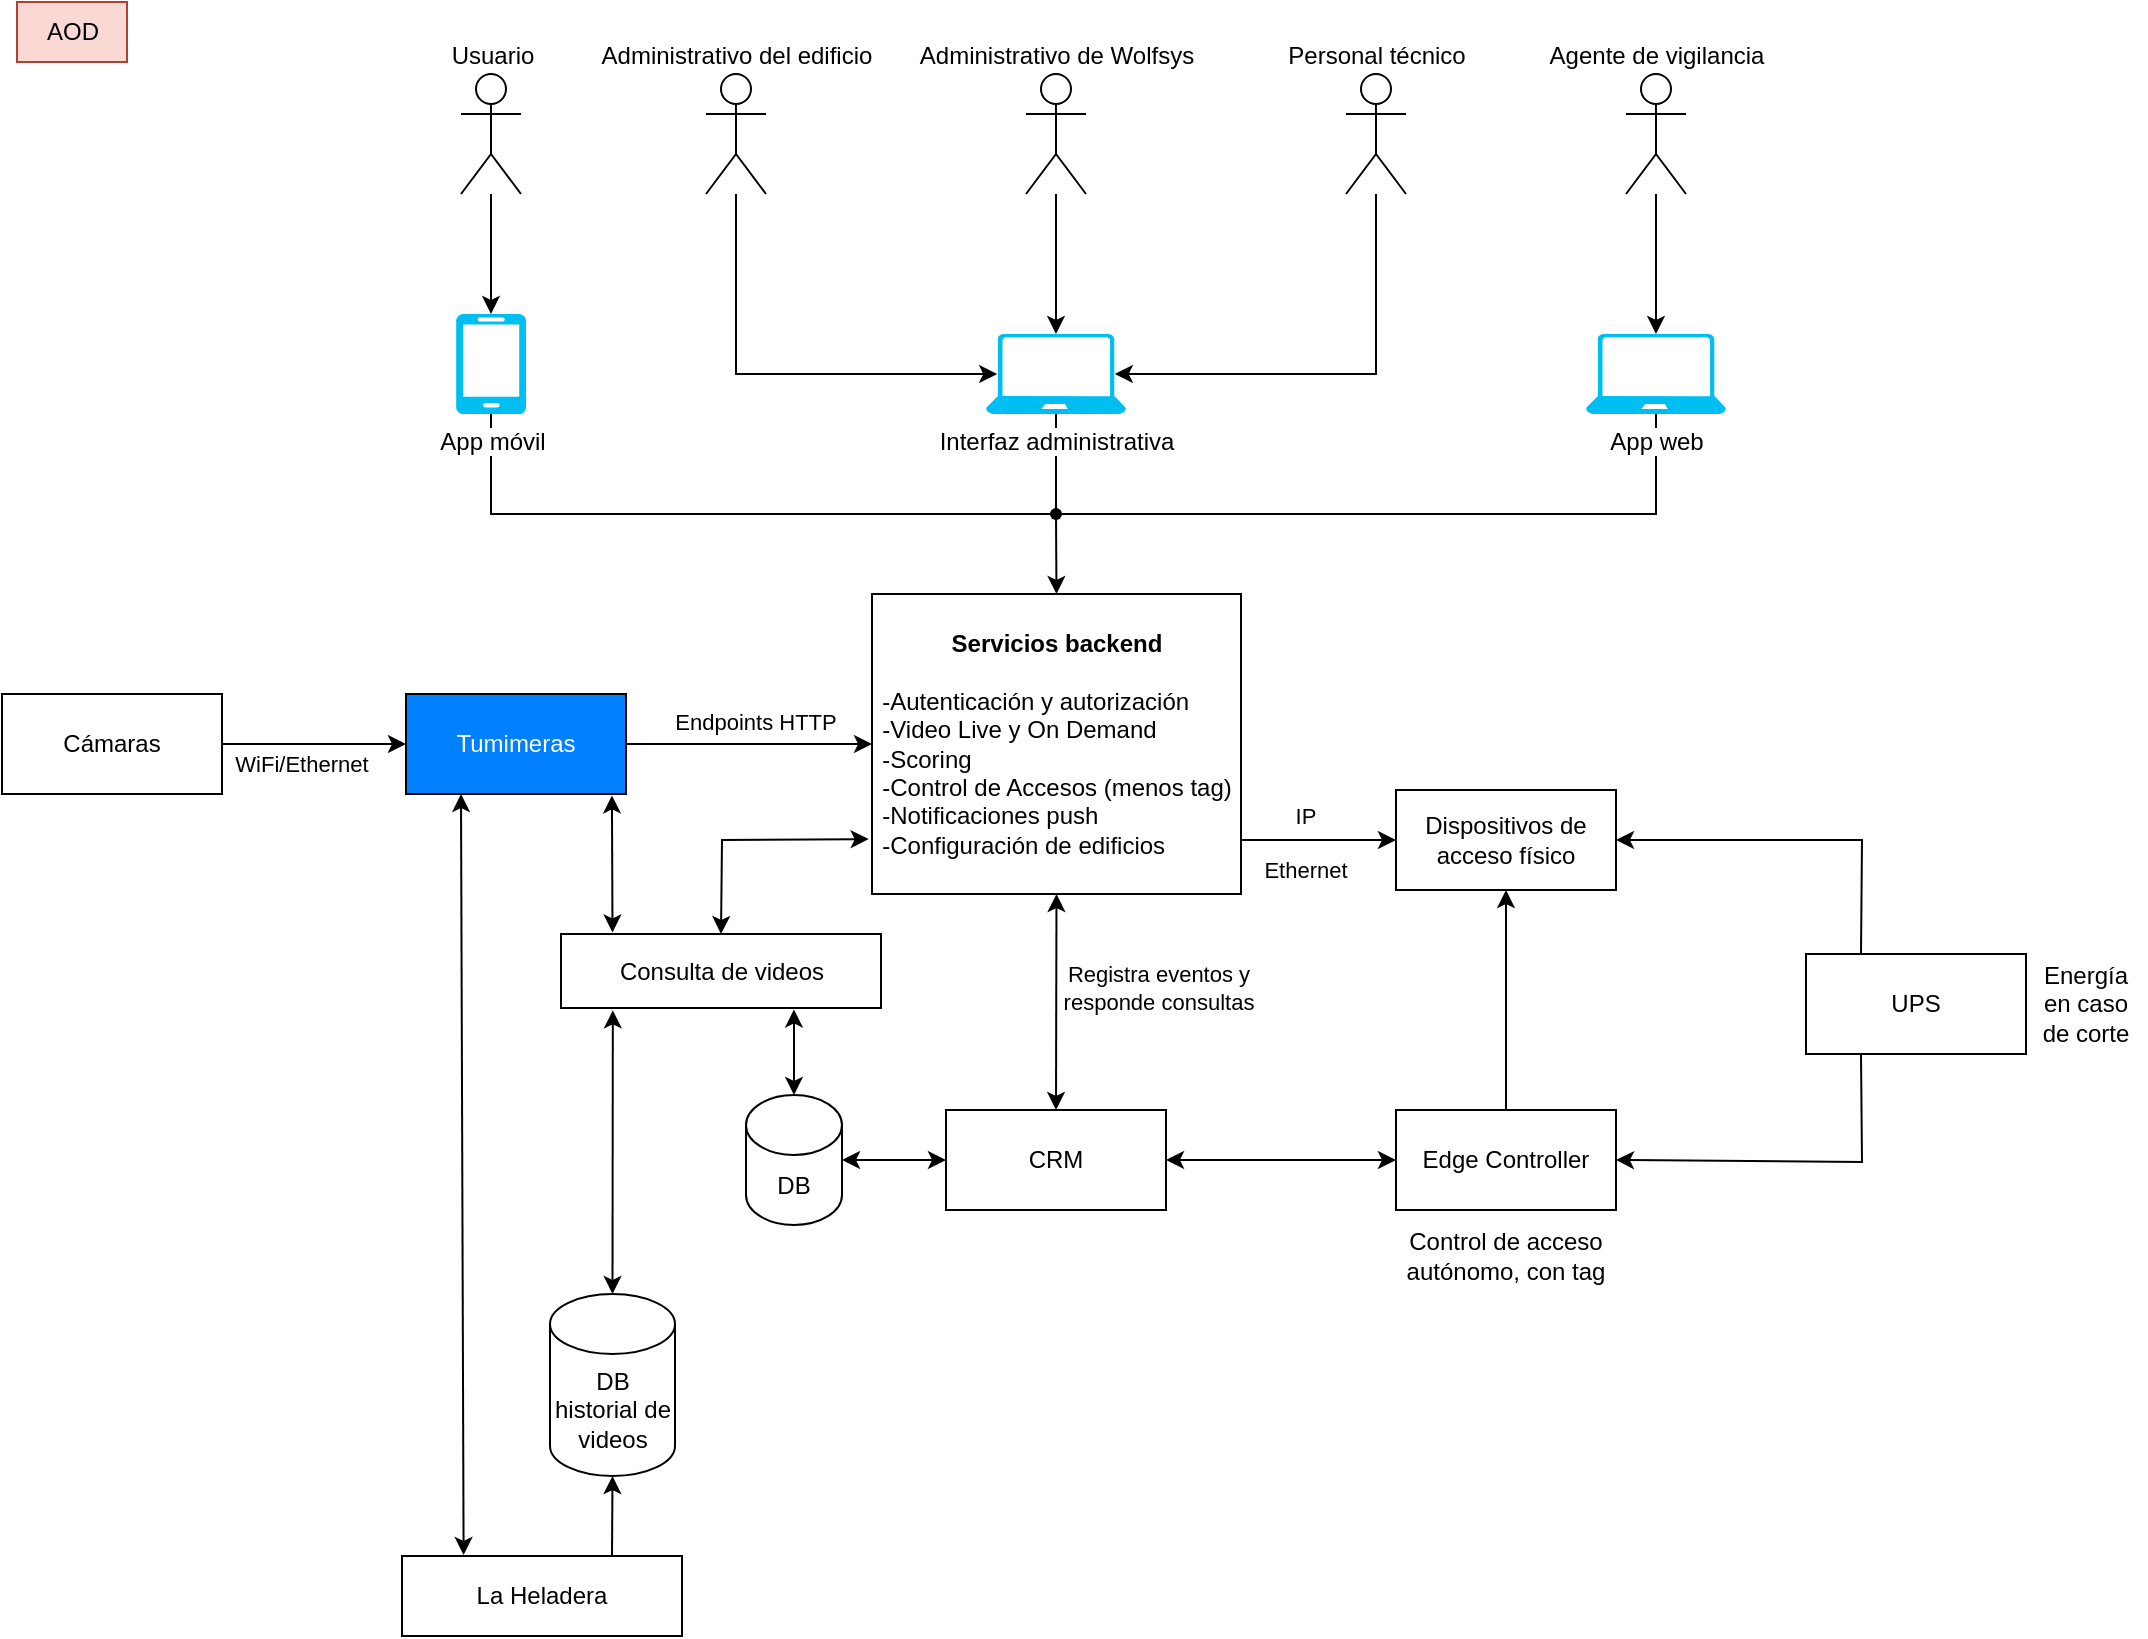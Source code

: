 <mxfile version="27.1.4">
  <diagram name="Page-1" id="A_d-Qr13XHkfKN404QjA">
    <mxGraphModel dx="1188" dy="686" grid="1" gridSize="10" guides="1" tooltips="1" connect="1" arrows="1" fold="1" page="1" pageScale="1" pageWidth="1169" pageHeight="827" math="0" shadow="0">
      <root>
        <mxCell id="0" />
        <mxCell id="1" parent="0" />
        <mxCell id="2USoUXH-JXkQr2h2Ghpu-1" value="Usuario" style="shape=umlActor;verticalLabelPosition=top;verticalAlign=bottom;html=1;align=center;labelPosition=center;" parent="1" vertex="1">
          <mxGeometry x="229.5" y="46" width="30" height="60" as="geometry" />
        </mxCell>
        <mxCell id="2USoUXH-JXkQr2h2Ghpu-6" value="Administrativo del edificio" style="shape=umlActor;verticalLabelPosition=top;verticalAlign=bottom;html=1;labelPosition=center;align=center;" parent="1" vertex="1">
          <mxGeometry x="352" y="46" width="30" height="60" as="geometry" />
        </mxCell>
        <mxCell id="2USoUXH-JXkQr2h2Ghpu-23" style="edgeStyle=orthogonalEdgeStyle;rounded=0;orthogonalLoop=1;jettySize=auto;html=1;" parent="1" source="2USoUXH-JXkQr2h2Ghpu-7" target="2USoUXH-JXkQr2h2Ghpu-17" edge="1">
          <mxGeometry relative="1" as="geometry" />
        </mxCell>
        <mxCell id="2USoUXH-JXkQr2h2Ghpu-7" value="Agente de vigilancia" style="shape=umlActor;verticalLabelPosition=top;verticalAlign=bottom;html=1;labelPosition=center;align=center;" parent="1" vertex="1">
          <mxGeometry x="812" y="46" width="30" height="60" as="geometry" />
        </mxCell>
        <mxCell id="2USoUXH-JXkQr2h2Ghpu-8" value="Personal técnico" style="shape=umlActor;verticalLabelPosition=top;verticalAlign=bottom;html=1;labelPosition=center;align=center;" parent="1" vertex="1">
          <mxGeometry x="672" y="46" width="30" height="60" as="geometry" />
        </mxCell>
        <mxCell id="2USoUXH-JXkQr2h2Ghpu-12" value="Administrativo de Wolfsys" style="shape=umlActor;verticalLabelPosition=top;verticalAlign=bottom;html=1;labelPosition=center;align=center;" parent="1" vertex="1">
          <mxGeometry x="512" y="46" width="30" height="60" as="geometry" />
        </mxCell>
        <mxCell id="2USoUXH-JXkQr2h2Ghpu-37" style="edgeStyle=orthogonalEdgeStyle;rounded=0;orthogonalLoop=1;jettySize=auto;html=1;entryX=0.397;entryY=0.553;entryDx=0;entryDy=0;entryPerimeter=0;endArrow=none;startFill=0;" parent="1" source="2USoUXH-JXkQr2h2Ghpu-14" target="_ZhD5MY3oaE8I9x_8OGQ-15" edge="1">
          <mxGeometry relative="1" as="geometry">
            <Array as="points">
              <mxPoint x="245" y="266" />
            </Array>
          </mxGeometry>
        </mxCell>
        <mxCell id="2USoUXH-JXkQr2h2Ghpu-14" value="App móvil" style="verticalLabelPosition=bottom;html=1;verticalAlign=top;align=center;strokeColor=none;fillColor=#00BEF2;shape=mxgraph.azure.mobile;pointerEvents=1;labelBackgroundColor=default;" parent="1" vertex="1">
          <mxGeometry x="227" y="166" width="35" height="50" as="geometry" />
        </mxCell>
        <mxCell id="2USoUXH-JXkQr2h2Ghpu-26" style="edgeStyle=orthogonalEdgeStyle;rounded=0;orthogonalLoop=1;jettySize=auto;html=1;entryX=0.497;entryY=0.36;entryDx=0;entryDy=0;entryPerimeter=0;endArrow=none;startFill=0;" parent="1" source="2USoUXH-JXkQr2h2Ghpu-15" target="_ZhD5MY3oaE8I9x_8OGQ-15" edge="1">
          <mxGeometry relative="1" as="geometry">
            <mxPoint x="527" y="356" as="targetPoint" />
          </mxGeometry>
        </mxCell>
        <mxCell id="2USoUXH-JXkQr2h2Ghpu-15" value="Interfaz administrativa" style="verticalLabelPosition=bottom;html=1;verticalAlign=top;align=center;strokeColor=none;fillColor=#00BEF2;shape=mxgraph.azure.laptop;pointerEvents=1;labelBackgroundColor=default;" parent="1" vertex="1">
          <mxGeometry x="492" y="176" width="70" height="40" as="geometry" />
        </mxCell>
        <mxCell id="2USoUXH-JXkQr2h2Ghpu-36" style="edgeStyle=orthogonalEdgeStyle;rounded=0;orthogonalLoop=1;jettySize=auto;html=1;entryX=0.61;entryY=0.567;entryDx=0;entryDy=0;entryPerimeter=0;endArrow=none;startFill=0;" parent="1" source="2USoUXH-JXkQr2h2Ghpu-17" target="_ZhD5MY3oaE8I9x_8OGQ-15" edge="1">
          <mxGeometry relative="1" as="geometry">
            <Array as="points">
              <mxPoint x="827" y="266" />
            </Array>
          </mxGeometry>
        </mxCell>
        <mxCell id="2USoUXH-JXkQr2h2Ghpu-17" value="App web" style="verticalLabelPosition=bottom;html=1;verticalAlign=top;align=center;strokeColor=none;fillColor=#00BEF2;shape=mxgraph.azure.laptop;pointerEvents=1;labelBackgroundColor=default;" parent="1" vertex="1">
          <mxGeometry x="792" y="176" width="70" height="40" as="geometry" />
        </mxCell>
        <mxCell id="2USoUXH-JXkQr2h2Ghpu-19" style="rounded=0;orthogonalLoop=1;jettySize=auto;html=1;entryX=0.5;entryY=0;entryDx=0;entryDy=0;entryPerimeter=0;" parent="1" source="2USoUXH-JXkQr2h2Ghpu-1" target="2USoUXH-JXkQr2h2Ghpu-14" edge="1">
          <mxGeometry relative="1" as="geometry" />
        </mxCell>
        <mxCell id="2USoUXH-JXkQr2h2Ghpu-21" style="rounded=0;orthogonalLoop=1;jettySize=auto;html=1;entryX=0.5;entryY=0;entryDx=0;entryDy=0;entryPerimeter=0;" parent="1" source="2USoUXH-JXkQr2h2Ghpu-12" target="2USoUXH-JXkQr2h2Ghpu-15" edge="1">
          <mxGeometry relative="1" as="geometry" />
        </mxCell>
        <mxCell id="2USoUXH-JXkQr2h2Ghpu-22" style="rounded=0;orthogonalLoop=1;jettySize=auto;html=1;entryX=0.92;entryY=0.5;entryDx=0;entryDy=0;entryPerimeter=0;" parent="1" source="2USoUXH-JXkQr2h2Ghpu-8" target="2USoUXH-JXkQr2h2Ghpu-15" edge="1">
          <mxGeometry relative="1" as="geometry">
            <Array as="points">
              <mxPoint x="687" y="196" />
            </Array>
          </mxGeometry>
        </mxCell>
        <mxCell id="2USoUXH-JXkQr2h2Ghpu-24" style="rounded=0;orthogonalLoop=1;jettySize=auto;html=1;entryX=0.08;entryY=0.5;entryDx=0;entryDy=0;entryPerimeter=0;" parent="1" source="2USoUXH-JXkQr2h2Ghpu-6" target="2USoUXH-JXkQr2h2Ghpu-15" edge="1">
          <mxGeometry relative="1" as="geometry">
            <Array as="points">
              <mxPoint x="367" y="196" />
            </Array>
          </mxGeometry>
        </mxCell>
        <mxCell id="2USoUXH-JXkQr2h2Ghpu-66" style="rounded=0;orthogonalLoop=1;jettySize=auto;html=1;exitX=0.5;exitY=1;exitDx=0;exitDy=0;entryX=0.5;entryY=0;entryDx=0;entryDy=0;startArrow=classic;startFill=1;" parent="1" source="2USoUXH-JXkQr2h2Ghpu-35" target="2USoUXH-JXkQr2h2Ghpu-60" edge="1">
          <mxGeometry relative="1" as="geometry" />
        </mxCell>
        <mxCell id="2USoUXH-JXkQr2h2Ghpu-35" value="&lt;b&gt;Servicios backend&lt;/b&gt;&lt;div&gt;&lt;b&gt;&lt;br&gt;&lt;/b&gt;&lt;div style=&quot;text-align: left;&quot;&gt;-Autenticación y autorización&lt;/div&gt;&lt;div style=&quot;text-align: left;&quot;&gt;-&lt;span style=&quot;background-color: transparent; color: light-dark(rgb(0, 0, 0), rgb(255, 255, 255));&quot;&gt;Video Live y On Demand&lt;/span&gt;&lt;span style=&quot;background-color: transparent; color: light-dark(rgb(0, 0, 0), rgb(255, 255, 255));&quot;&gt;&amp;nbsp;&lt;/span&gt;&lt;/div&gt;&lt;div style=&quot;text-align: left;&quot;&gt;&lt;span style=&quot;background-color: transparent; color: light-dark(rgb(0, 0, 0), rgb(255, 255, 255));&quot;&gt;-Scoring&lt;/span&gt;&lt;/div&gt;&lt;div style=&quot;text-align: left;&quot;&gt;&lt;span style=&quot;background-color: transparent; color: light-dark(rgb(0, 0, 0), rgb(255, 255, 255));&quot;&gt;-Control de Accesos (menos tag)&lt;/span&gt;&lt;/div&gt;&lt;div style=&quot;text-align: left;&quot;&gt;&lt;span style=&quot;background-color: transparent; color: light-dark(rgb(0, 0, 0), rgb(255, 255, 255));&quot;&gt;-Notificaciones&lt;/span&gt;&lt;span style=&quot;background-color: transparent; color: light-dark(rgb(0, 0, 0), rgb(255, 255, 255));&quot;&gt;&amp;nbsp;push&lt;/span&gt;&lt;/div&gt;&lt;div style=&quot;text-align: left;&quot;&gt;&lt;span style=&quot;background-color: transparent; color: light-dark(rgb(0, 0, 0), rgb(255, 255, 255));&quot;&gt;-Configuración&lt;/span&gt;&lt;span style=&quot;background-color: transparent; color: light-dark(rgb(0, 0, 0), rgb(255, 255, 255));&quot; class=&quot;Apple-converted-space&quot;&gt;&amp;nbsp;de edificios&lt;/span&gt;&lt;/div&gt;&lt;/div&gt;" style="html=1;whiteSpace=wrap;" parent="1" vertex="1">
          <mxGeometry x="435" y="306" width="184.5" height="150" as="geometry" />
        </mxCell>
        <mxCell id="2USoUXH-JXkQr2h2Ghpu-49" style="rounded=0;orthogonalLoop=1;jettySize=auto;html=1;entryX=0.5;entryY=1;entryDx=0;entryDy=0;" parent="1" source="2USoUXH-JXkQr2h2Ghpu-39" target="2USoUXH-JXkQr2h2Ghpu-42" edge="1">
          <mxGeometry relative="1" as="geometry" />
        </mxCell>
        <mxCell id="2USoUXH-JXkQr2h2Ghpu-39" value="Edge Controller" style="html=1;whiteSpace=wrap;" parent="1" vertex="1">
          <mxGeometry x="697" y="564" width="110" height="50" as="geometry" />
        </mxCell>
        <mxCell id="2USoUXH-JXkQr2h2Ghpu-64" style="rounded=0;orthogonalLoop=1;jettySize=auto;html=1;exitX=1;exitY=0.5;exitDx=0;exitDy=0;entryX=0;entryY=0.5;entryDx=0;entryDy=0;" parent="1" source="2USoUXH-JXkQr2h2Ghpu-40" target="2USoUXH-JXkQr2h2Ghpu-35" edge="1">
          <mxGeometry relative="1" as="geometry" />
        </mxCell>
        <mxCell id="2USoUXH-JXkQr2h2Ghpu-40" value="Tumimeras" style="html=1;whiteSpace=wrap;labelBackgroundColor=none;fontColor=light-dark(#ffffff, #ededed);fillColor=#007FFF;" parent="1" vertex="1">
          <mxGeometry x="202" y="356" width="110" height="50" as="geometry" />
        </mxCell>
        <mxCell id="2USoUXH-JXkQr2h2Ghpu-58" style="rounded=0;orthogonalLoop=1;jettySize=auto;html=1;exitX=1;exitY=0.5;exitDx=0;exitDy=0;entryX=0;entryY=0.5;entryDx=0;entryDy=0;" parent="1" source="2USoUXH-JXkQr2h2Ghpu-41" target="2USoUXH-JXkQr2h2Ghpu-40" edge="1">
          <mxGeometry relative="1" as="geometry" />
        </mxCell>
        <mxCell id="2USoUXH-JXkQr2h2Ghpu-41" value="Cámaras" style="html=1;whiteSpace=wrap;" parent="1" vertex="1">
          <mxGeometry y="356" width="110" height="50" as="geometry" />
        </mxCell>
        <mxCell id="2USoUXH-JXkQr2h2Ghpu-42" value="Dispositivos de acceso físico" style="html=1;whiteSpace=wrap;" parent="1" vertex="1">
          <mxGeometry x="697" y="404" width="110" height="50" as="geometry" />
        </mxCell>
        <mxCell id="2USoUXH-JXkQr2h2Ghpu-45" value="DB" style="shape=cylinder3;whiteSpace=wrap;html=1;boundedLbl=1;backgroundOutline=1;size=15;" parent="1" vertex="1">
          <mxGeometry x="372" y="556.5" width="48" height="65" as="geometry" />
        </mxCell>
        <mxCell id="2USoUXH-JXkQr2h2Ghpu-55" style="rounded=0;orthogonalLoop=1;jettySize=auto;html=1;exitX=0.25;exitY=1;exitDx=0;exitDy=0;entryX=1;entryY=0.5;entryDx=0;entryDy=0;" parent="1" source="2USoUXH-JXkQr2h2Ghpu-54" target="2USoUXH-JXkQr2h2Ghpu-39" edge="1">
          <mxGeometry relative="1" as="geometry">
            <mxPoint x="929.5" y="558" as="sourcePoint" />
            <Array as="points">
              <mxPoint x="930" y="590" />
            </Array>
          </mxGeometry>
        </mxCell>
        <mxCell id="2USoUXH-JXkQr2h2Ghpu-56" style="rounded=0;orthogonalLoop=1;jettySize=auto;html=1;entryX=1;entryY=0.5;entryDx=0;entryDy=0;exitX=0.25;exitY=0;exitDx=0;exitDy=0;" parent="1" source="2USoUXH-JXkQr2h2Ghpu-54" target="2USoUXH-JXkQr2h2Ghpu-42" edge="1">
          <mxGeometry relative="1" as="geometry">
            <Array as="points">
              <mxPoint x="930" y="429" />
            </Array>
          </mxGeometry>
        </mxCell>
        <mxCell id="2USoUXH-JXkQr2h2Ghpu-54" value="UPS" style="html=1;whiteSpace=wrap;" parent="1" vertex="1">
          <mxGeometry x="902" y="486" width="110" height="50" as="geometry" />
        </mxCell>
        <mxCell id="2USoUXH-JXkQr2h2Ghpu-67" style="rounded=0;orthogonalLoop=1;jettySize=auto;html=1;exitX=1;exitY=0.5;exitDx=0;exitDy=0;entryX=0;entryY=0.5;entryDx=0;entryDy=0;startArrow=classic;startFill=1;" parent="1" source="2USoUXH-JXkQr2h2Ghpu-60" target="2USoUXH-JXkQr2h2Ghpu-39" edge="1">
          <mxGeometry relative="1" as="geometry" />
        </mxCell>
        <mxCell id="2USoUXH-JXkQr2h2Ghpu-60" value="CRM" style="html=1;whiteSpace=wrap;" parent="1" vertex="1">
          <mxGeometry x="472" y="564" width="110" height="50" as="geometry" />
        </mxCell>
        <mxCell id="2USoUXH-JXkQr2h2Ghpu-61" style="rounded=0;orthogonalLoop=1;jettySize=auto;html=1;exitX=0;exitY=0.5;exitDx=0;exitDy=0;entryX=1;entryY=0.5;entryDx=0;entryDy=0;entryPerimeter=0;startArrow=classic;startFill=1;" parent="1" source="2USoUXH-JXkQr2h2Ghpu-60" target="2USoUXH-JXkQr2h2Ghpu-45" edge="1">
          <mxGeometry relative="1" as="geometry" />
        </mxCell>
        <mxCell id="_ZhD5MY3oaE8I9x_8OGQ-1" value="AOD" style="rounded=0;whiteSpace=wrap;html=1;fillColor=#fad9d5;strokeColor=#ae4132;" parent="1" vertex="1">
          <mxGeometry x="7.5" y="10" width="55" height="30" as="geometry" />
        </mxCell>
        <mxCell id="_ZhD5MY3oaE8I9x_8OGQ-5" value="" style="endArrow=classic;html=1;rounded=0;exitX=1.001;exitY=0.82;exitDx=0;exitDy=0;exitPerimeter=0;entryX=0;entryY=0.5;entryDx=0;entryDy=0;" parent="1" source="2USoUXH-JXkQr2h2Ghpu-35" target="2USoUXH-JXkQr2h2Ghpu-42" edge="1">
          <mxGeometry width="50" height="50" relative="1" as="geometry">
            <mxPoint x="737" y="376" as="sourcePoint" />
            <mxPoint x="787" y="326" as="targetPoint" />
          </mxGeometry>
        </mxCell>
        <mxCell id="_ZhD5MY3oaE8I9x_8OGQ-6" value="Endpoints HTTP" style="text;html=1;align=center;verticalAlign=middle;whiteSpace=wrap;rounded=0;fontSize=11;" parent="1" vertex="1">
          <mxGeometry x="327" y="359" width="100" height="21" as="geometry" />
        </mxCell>
        <mxCell id="_ZhD5MY3oaE8I9x_8OGQ-7" value="" style="endArrow=classic;html=1;rounded=0;entryX=-0.009;entryY=0.817;entryDx=0;entryDy=0;entryPerimeter=0;exitX=0.5;exitY=0;exitDx=0;exitDy=0;startArrow=classic;startFill=1;" parent="1" source="_ZhD5MY3oaE8I9x_8OGQ-8" target="2USoUXH-JXkQr2h2Ghpu-35" edge="1">
          <mxGeometry width="50" height="50" relative="1" as="geometry">
            <mxPoint x="359.5" y="446" as="sourcePoint" />
            <mxPoint x="417" y="436.8" as="targetPoint" />
            <Array as="points">
              <mxPoint x="360" y="429" />
            </Array>
          </mxGeometry>
        </mxCell>
        <mxCell id="_ZhD5MY3oaE8I9x_8OGQ-8" value="Consulta de videos" style="html=1;whiteSpace=wrap;" parent="1" vertex="1">
          <mxGeometry x="279.5" y="476" width="160" height="37" as="geometry" />
        </mxCell>
        <mxCell id="_ZhD5MY3oaE8I9x_8OGQ-9" value="" style="endArrow=classic;html=1;rounded=0;exitX=0.728;exitY=1.02;exitDx=0;exitDy=0;entryX=0.5;entryY=0;entryDx=0;entryDy=0;entryPerimeter=0;startArrow=classic;startFill=1;exitPerimeter=0;endFill=1;" parent="1" source="_ZhD5MY3oaE8I9x_8OGQ-8" target="2USoUXH-JXkQr2h2Ghpu-45" edge="1">
          <mxGeometry width="50" height="50" relative="1" as="geometry">
            <mxPoint x="270" y="566" as="sourcePoint" />
            <mxPoint x="320" y="516" as="targetPoint" />
          </mxGeometry>
        </mxCell>
        <mxCell id="_ZhD5MY3oaE8I9x_8OGQ-10" value="DB historial de videos" style="shape=cylinder3;whiteSpace=wrap;html=1;boundedLbl=1;backgroundOutline=1;size=15;" parent="1" vertex="1">
          <mxGeometry x="274" y="656" width="62.5" height="91" as="geometry" />
        </mxCell>
        <mxCell id="_ZhD5MY3oaE8I9x_8OGQ-11" value="" style="endArrow=classic;html=1;rounded=0;entryX=0.5;entryY=0;entryDx=0;entryDy=0;entryPerimeter=0;jumpStyle=arc;jumpSize=21;startFill=1;startArrow=classic;exitX=0.162;exitY=1.032;exitDx=0;exitDy=0;exitPerimeter=0;endFill=1;" parent="1" source="_ZhD5MY3oaE8I9x_8OGQ-8" target="_ZhD5MY3oaE8I9x_8OGQ-10" edge="1">
          <mxGeometry width="50" height="50" relative="1" as="geometry">
            <mxPoint x="300" y="540" as="sourcePoint" />
            <mxPoint x="350" y="542" as="targetPoint" />
          </mxGeometry>
        </mxCell>
        <mxCell id="_ZhD5MY3oaE8I9x_8OGQ-12" value="La Heladera" style="html=1;whiteSpace=wrap;" parent="1" vertex="1">
          <mxGeometry x="200" y="787" width="140" height="40" as="geometry" />
        </mxCell>
        <mxCell id="_ZhD5MY3oaE8I9x_8OGQ-14" value="" style="endArrow=classic;html=1;rounded=0;exitX=0.75;exitY=0;exitDx=0;exitDy=0;entryX=0.5;entryY=1;entryDx=0;entryDy=0;entryPerimeter=0;" parent="1" source="_ZhD5MY3oaE8I9x_8OGQ-12" target="_ZhD5MY3oaE8I9x_8OGQ-10" edge="1">
          <mxGeometry width="50" height="50" relative="1" as="geometry">
            <mxPoint x="230" y="780" as="sourcePoint" />
            <mxPoint x="280" y="730" as="targetPoint" />
          </mxGeometry>
        </mxCell>
        <mxCell id="_ZhD5MY3oaE8I9x_8OGQ-16" style="rounded=0;orthogonalLoop=1;jettySize=auto;html=1;entryX=0.5;entryY=0;entryDx=0;entryDy=0;" parent="1" source="_ZhD5MY3oaE8I9x_8OGQ-15" target="2USoUXH-JXkQr2h2Ghpu-35" edge="1">
          <mxGeometry relative="1" as="geometry" />
        </mxCell>
        <mxCell id="_ZhD5MY3oaE8I9x_8OGQ-15" value="" style="shape=waypoint;sketch=0;fillStyle=solid;size=6;pointerEvents=1;points=[];fillColor=none;resizable=0;rotatable=0;perimeter=centerPerimeter;snapToPoint=1;" parent="1" vertex="1">
          <mxGeometry x="517" y="256" width="20" height="20" as="geometry" />
        </mxCell>
        <mxCell id="_ZhD5MY3oaE8I9x_8OGQ-18" value="Registra eventos y responde consultas" style="text;html=1;align=center;verticalAlign=middle;whiteSpace=wrap;rounded=0;fontSize=11;" parent="1" vertex="1">
          <mxGeometry x="517" y="486" width="123" height="34" as="geometry" />
        </mxCell>
        <mxCell id="_ZhD5MY3oaE8I9x_8OGQ-19" value="WiFi/Ethernet" style="text;html=1;align=center;verticalAlign=middle;whiteSpace=wrap;rounded=0;fontSize=11;" parent="1" vertex="1">
          <mxGeometry x="100" y="380" width="100" height="21" as="geometry" />
        </mxCell>
        <mxCell id="_ZhD5MY3oaE8I9x_8OGQ-20" value="Ethernet" style="text;html=1;align=center;verticalAlign=middle;whiteSpace=wrap;rounded=0;fontSize=11;" parent="1" vertex="1">
          <mxGeometry x="602" y="433" width="100" height="21" as="geometry" />
        </mxCell>
        <mxCell id="_ZhD5MY3oaE8I9x_8OGQ-21" value="IP" style="text;html=1;align=center;verticalAlign=middle;whiteSpace=wrap;rounded=0;fontSize=11;" parent="1" vertex="1">
          <mxGeometry x="602" y="406" width="100" height="21" as="geometry" />
        </mxCell>
        <mxCell id="_ZhD5MY3oaE8I9x_8OGQ-22" value="Energía en caso de corte" style="text;html=1;align=center;verticalAlign=middle;whiteSpace=wrap;rounded=0;" parent="1" vertex="1">
          <mxGeometry x="1012" y="496" width="60" height="30" as="geometry" />
        </mxCell>
        <mxCell id="_ZhD5MY3oaE8I9x_8OGQ-23" value="Control de acceso autónomo, con tag" style="text;html=1;align=center;verticalAlign=middle;whiteSpace=wrap;rounded=0;" parent="1" vertex="1">
          <mxGeometry x="688" y="621.5" width="128" height="30" as="geometry" />
        </mxCell>
        <mxCell id="wpPiS2GrXgNtYtGKgzLL-1" value="" style="endArrow=classic;html=1;rounded=0;entryX=0.161;entryY=-0.021;entryDx=0;entryDy=0;entryPerimeter=0;jumpStyle=arc;jumpSize=21;startFill=1;startArrow=classic;exitX=0.936;exitY=1.014;exitDx=0;exitDy=0;endFill=1;exitPerimeter=0;" parent="1" source="2USoUXH-JXkQr2h2Ghpu-40" target="_ZhD5MY3oaE8I9x_8OGQ-8" edge="1">
          <mxGeometry width="50" height="50" relative="1" as="geometry">
            <mxPoint x="300" y="580" as="sourcePoint" />
            <mxPoint x="300" y="722" as="targetPoint" />
          </mxGeometry>
        </mxCell>
        <mxCell id="-84Fsew7rkMVFRgrEXBY-1" value="" style="endArrow=classic;html=1;rounded=0;exitX=0.25;exitY=1;exitDx=0;exitDy=0;entryX=0.22;entryY=-0.013;entryDx=0;entryDy=0;entryPerimeter=0;startArrow=classic;startFill=1;endFill=1;" edge="1" parent="1" source="2USoUXH-JXkQr2h2Ghpu-40" target="_ZhD5MY3oaE8I9x_8OGQ-12">
          <mxGeometry width="50" height="50" relative="1" as="geometry">
            <mxPoint x="390" y="530" as="sourcePoint" />
            <mxPoint x="390" y="573" as="targetPoint" />
          </mxGeometry>
        </mxCell>
      </root>
    </mxGraphModel>
  </diagram>
</mxfile>
